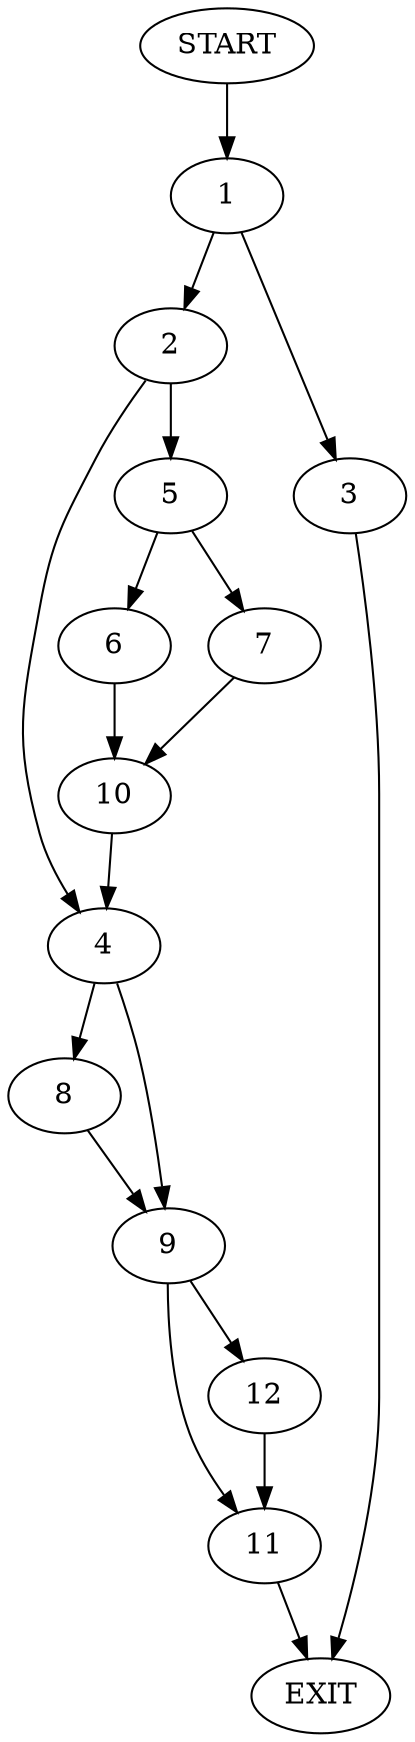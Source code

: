 digraph {
0 [label="START"]
13 [label="EXIT"]
0 -> 1
1 -> 2
1 -> 3
2 -> 4
2 -> 5
3 -> 13
5 -> 6
5 -> 7
4 -> 8
4 -> 9
6 -> 10
7 -> 10
10 -> 4
8 -> 9
9 -> 11
9 -> 12
11 -> 13
12 -> 11
}

